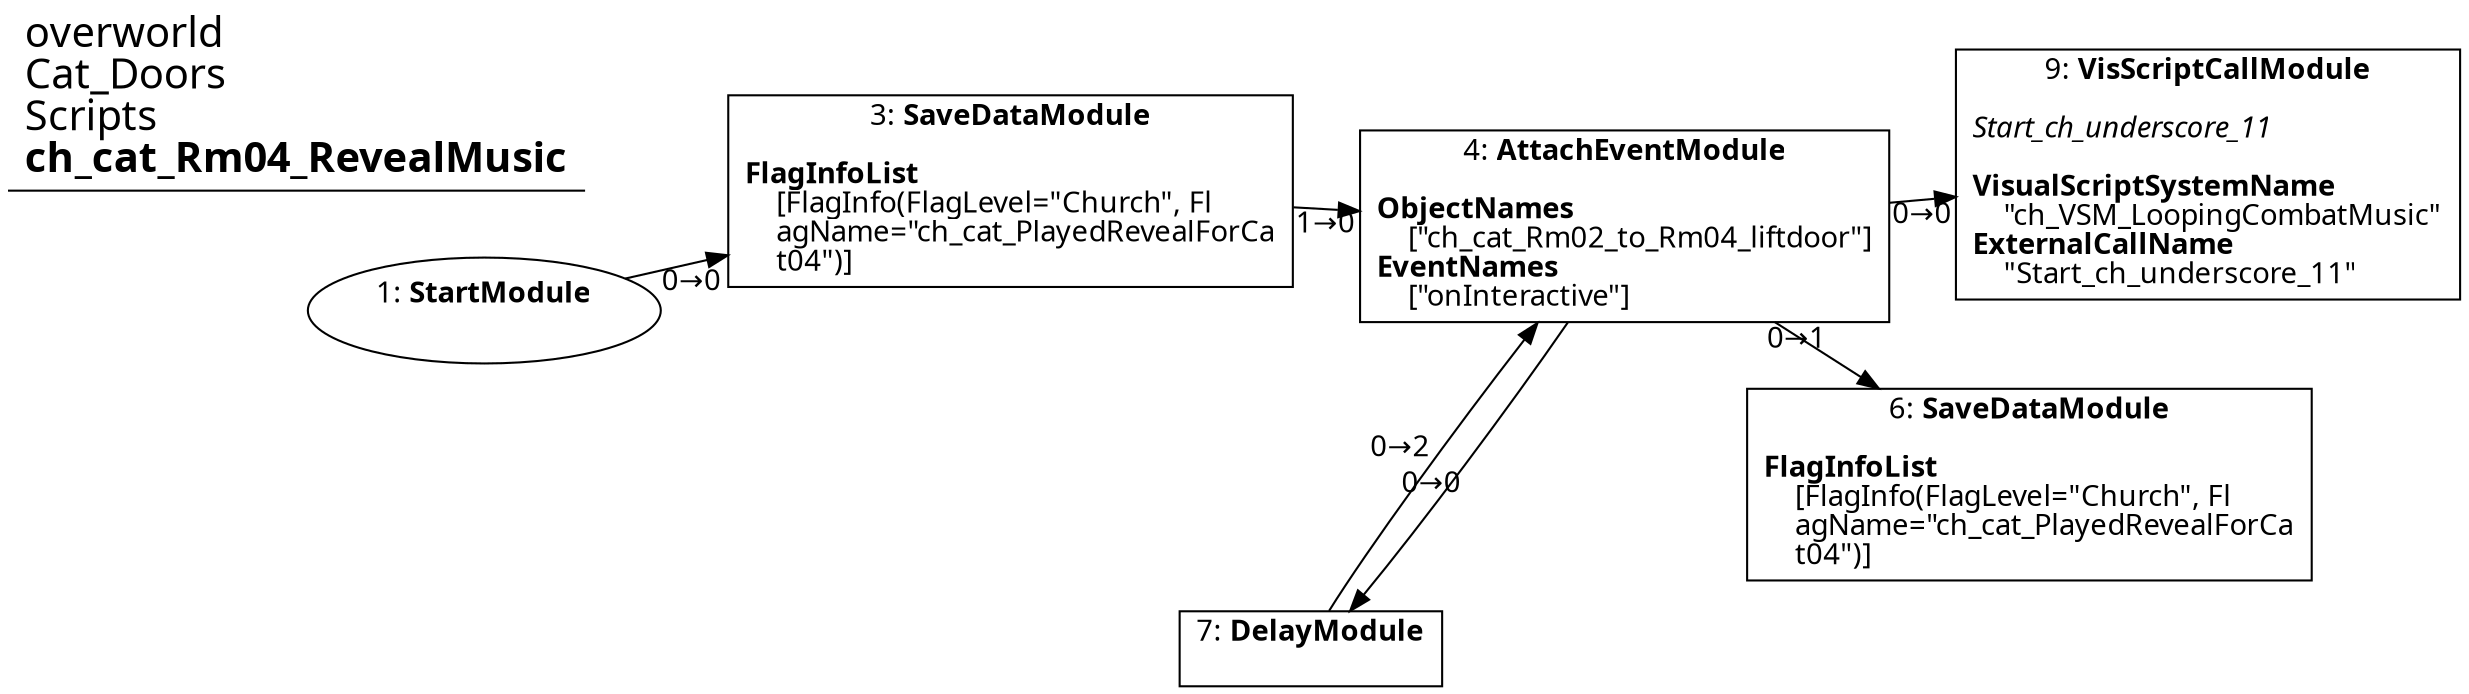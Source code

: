 digraph {
    layout = fdp;
    overlap = prism;
    sep = "+16";
    splines = spline;

    node [ shape = box ];

    graph [ fontname = "Segoe UI" ];
    node [ fontname = "Segoe UI" ];
    edge [ fontname = "Segoe UI" ];

    1 [ label = <1: <b>StartModule</b><br/><br/>> ];
    1 [ shape = oval ]
    1 [ pos = "0.178,-0.26200002!" ];
    1 -> 3 [ label = "0→0" ];

    3 [ label = <3: <b>SaveDataModule</b><br/><br/><b>FlagInfoList</b><br align="left"/>    [FlagInfo(FlagLevel=&quot;Church&quot;, Fl<br align="left"/>    agName=&quot;ch_cat_PlayedRevealForCa<br align="left"/>    t04&quot;)]<br align="left"/>> ];
    3 [ pos = "0.32500002,-0.26200002!" ];
    3 -> 4 [ label = "1→0" ];

    4 [ label = <4: <b>AttachEventModule</b><br/><br/><b>ObjectNames</b><br align="left"/>    [&quot;ch_cat_Rm02_to_Rm04_liftdoor&quot;]<br align="left"/><b>EventNames</b><br align="left"/>    [&quot;onInteractive&quot;]<br align="left"/>> ];
    4 [ pos = "0.606,-0.28500003!" ];
    4 -> 6 [ label = "0→1" ];
    4 -> 7 [ label = "0→0" ];
    4 -> 9 [ label = "0→0" ];

    6 [ label = <6: <b>SaveDataModule</b><br/><br/><b>FlagInfoList</b><br align="left"/>    [FlagInfo(FlagLevel=&quot;Church&quot;, Fl<br align="left"/>    agName=&quot;ch_cat_PlayedRevealForCa<br align="left"/>    t04&quot;)]<br align="left"/>> ];
    6 [ pos = "0.86700004,-0.381!" ];

    7 [ label = <7: <b>DelayModule</b><br/><br/>> ];
    7 [ pos = "0.625,-0.48200002!" ];
    7 -> 4 [ label = "0→2" ];

    9 [ label = <9: <b>VisScriptCallModule</b><br/><br/><i>Start_ch_underscore_11<br align="left"/></i><br align="left"/><b>VisualScriptSystemName</b><br align="left"/>    &quot;ch_VSM_LoopingCombatMusic&quot;<br align="left"/><b>ExternalCallName</b><br align="left"/>    &quot;Start_ch_underscore_11&quot;<br align="left"/>> ];
    9 [ pos = "0.86800003,-0.28500003!" ];

    title [ pos = "0.177,-0.261!" ];
    title [ shape = underline ];
    title [ label = <<font point-size="20">overworld<br align="left"/>Cat_Doors<br align="left"/>Scripts<br align="left"/><b>ch_cat_Rm04_RevealMusic</b><br align="left"/></font>> ];
}
